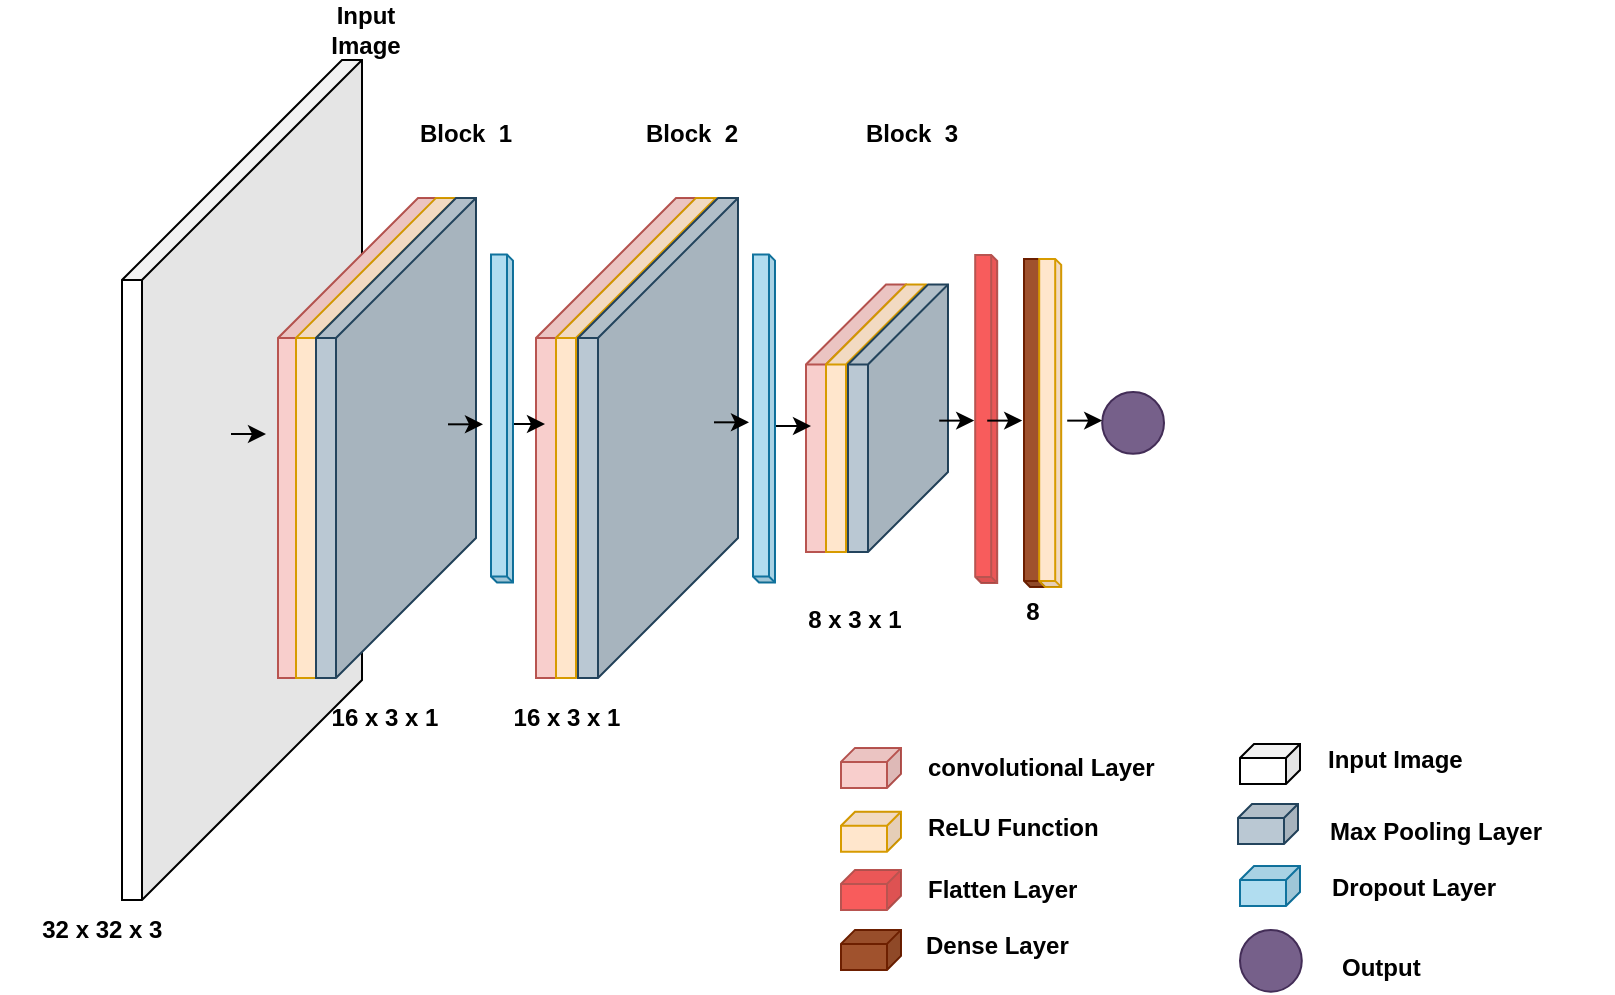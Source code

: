 <mxfile version="24.6.4" type="github">
  <diagram id="QJjx0-fPxzvcmYibJWj1" name="Page-1">
    <mxGraphModel dx="939" dy="528" grid="1" gridSize="10" guides="1" tooltips="1" connect="1" arrows="1" fold="1" page="1" pageScale="1" pageWidth="827" pageHeight="583" math="0" shadow="0">
      <root>
        <mxCell id="0" />
        <mxCell id="1" parent="0" />
        <mxCell id="4f-DMQIj-ya-iA7LCkDa-6" value="" style="shape=cube;whiteSpace=wrap;html=1;boundedLbl=1;backgroundOutline=1;darkOpacity=0.05;darkOpacity2=0.1;size=40;direction=east;flipH=1;fillColor=#f8cecc;strokeColor=#b85450;" parent="1" vertex="1">
          <mxGeometry x="413" y="190.25" width="50" height="133.75" as="geometry" />
        </mxCell>
        <mxCell id="4f-DMQIj-ya-iA7LCkDa-7" value="" style="shape=cube;whiteSpace=wrap;html=1;boundedLbl=1;backgroundOutline=1;darkOpacity=0.05;darkOpacity2=0.1;size=40;direction=east;flipH=1;fillColor=#FFE6CC;strokeColor=#D79B00;" parent="1" vertex="1">
          <mxGeometry x="423" y="190.25" width="50" height="133.75" as="geometry" />
        </mxCell>
        <mxCell id="4f-DMQIj-ya-iA7LCkDa-8" value="" style="shape=cube;whiteSpace=wrap;html=1;boundedLbl=1;backgroundOutline=1;darkOpacity=0.05;darkOpacity2=0.1;size=40;direction=east;flipH=1;fillColor=#BAC8D3;strokeColor=#23445D;" parent="1" vertex="1">
          <mxGeometry x="434" y="190.25" width="50" height="133.75" as="geometry" />
        </mxCell>
        <mxCell id="YldKbHWhAK-5OPnftdCy-6" value="&lt;b&gt;Block&amp;nbsp; 2&lt;/b&gt;" style="text;html=1;strokeColor=none;fillColor=none;align=center;verticalAlign=middle;whiteSpace=wrap;rounded=0;" parent="1" vertex="1">
          <mxGeometry x="324" y="100" width="64" height="30" as="geometry" />
        </mxCell>
        <mxCell id="umCkyWEuOe_UJV5ArLgN-17" value="" style="shape=cube;whiteSpace=wrap;html=1;boundedLbl=1;backgroundOutline=1;darkOpacity=0.05;darkOpacity2=0.1;size=70;direction=east;flipH=1;fillColor=#f8cecc;strokeColor=#b85450;" vertex="1" parent="1">
          <mxGeometry x="278" y="147" width="80" height="240" as="geometry" />
        </mxCell>
        <mxCell id="umCkyWEuOe_UJV5ArLgN-18" value="" style="shape=cube;whiteSpace=wrap;html=1;boundedLbl=1;backgroundOutline=1;darkOpacity=0.05;darkOpacity2=0.1;size=70;direction=east;flipH=1;fillColor=#ffe6cc;strokeColor=#d79b00;" vertex="1" parent="1">
          <mxGeometry x="288" y="146.94" width="80" height="240" as="geometry" />
        </mxCell>
        <mxCell id="umCkyWEuOe_UJV5ArLgN-19" value="" style="shape=cube;whiteSpace=wrap;html=1;boundedLbl=1;backgroundOutline=1;darkOpacity=0.05;darkOpacity2=0.1;size=70;direction=east;flipH=1;fillColor=#bac8d3;strokeColor=#23445d;" vertex="1" parent="1">
          <mxGeometry x="299" y="147" width="80" height="240" as="geometry" />
        </mxCell>
        <mxCell id="umCkyWEuOe_UJV5ArLgN-22" value="&lt;b&gt;16&lt;/b&gt; &lt;b&gt;x 3 x 1&lt;/b&gt;" style="text;html=1;strokeColor=none;fillColor=none;align=center;verticalAlign=middle;whiteSpace=wrap;rounded=0;" vertex="1" parent="1">
          <mxGeometry x="244" y="391.94" width="99" height="30" as="geometry" />
        </mxCell>
        <mxCell id="umCkyWEuOe_UJV5ArLgN-23" style="edgeStyle=orthogonalEdgeStyle;rounded=0;orthogonalLoop=1;jettySize=auto;html=1;exitX=0;exitY=0;exitDx=32.5;exitDy=0;exitPerimeter=0;" edge="1" parent="1">
          <mxGeometry relative="1" as="geometry">
            <mxPoint x="415.5" y="261" as="targetPoint" />
            <mxPoint x="398" y="261" as="sourcePoint" />
          </mxGeometry>
        </mxCell>
        <mxCell id="umCkyWEuOe_UJV5ArLgN-25" value="" style="shape=cube;whiteSpace=wrap;html=1;boundedLbl=1;backgroundOutline=1;darkOpacity=0.05;darkOpacity2=0.1;size=3;direction=east;flipH=1;rotation=90;fillColor=#b1ddf0;strokeColor=#10739e;" vertex="1" parent="1">
          <mxGeometry x="310" y="251.79" width="164" height="11" as="geometry" />
        </mxCell>
        <mxCell id="umCkyWEuOe_UJV5ArLgN-26" style="edgeStyle=orthogonalEdgeStyle;rounded=0;orthogonalLoop=1;jettySize=auto;html=1;exitX=0;exitY=0;exitDx=32.5;exitDy=0;exitPerimeter=0;" edge="1" parent="1">
          <mxGeometry relative="1" as="geometry">
            <mxPoint x="384.5" y="259.16" as="targetPoint" />
            <mxPoint x="367" y="259.16" as="sourcePoint" />
          </mxGeometry>
        </mxCell>
        <mxCell id="4f-DMQIj-ya-iA7LCkDa-1" value="" style="shape=cube;whiteSpace=wrap;html=1;boundedLbl=1;backgroundOutline=1;darkOpacity=0.05;darkOpacity2=0.1;size=110;direction=east;flipH=1;" parent="1" vertex="1">
          <mxGeometry x="71" y="78" width="120" height="420" as="geometry" />
        </mxCell>
        <mxCell id="4f-DMQIj-ya-iA7LCkDa-3" value="" style="shape=cube;whiteSpace=wrap;html=1;boundedLbl=1;backgroundOutline=1;darkOpacity=0.05;darkOpacity2=0.1;size=70;direction=east;flipH=1;fillColor=#f8cecc;strokeColor=#b85450;" parent="1" vertex="1">
          <mxGeometry x="149" y="147" width="80" height="240" as="geometry" />
        </mxCell>
        <mxCell id="4f-DMQIj-ya-iA7LCkDa-4" value="" style="shape=cube;whiteSpace=wrap;html=1;boundedLbl=1;backgroundOutline=1;darkOpacity=0.05;darkOpacity2=0.1;size=70;direction=east;flipH=1;fillColor=#ffe6cc;strokeColor=#d79b00;" parent="1" vertex="1">
          <mxGeometry x="158" y="146.94" width="80" height="240" as="geometry" />
        </mxCell>
        <mxCell id="4f-DMQIj-ya-iA7LCkDa-5" value="" style="shape=cube;whiteSpace=wrap;html=1;boundedLbl=1;backgroundOutline=1;darkOpacity=0.05;darkOpacity2=0.1;size=70;direction=east;flipH=1;fillColor=#bac8d3;strokeColor=#23445d;" parent="1" vertex="1">
          <mxGeometry x="168" y="147" width="80" height="240" as="geometry" />
        </mxCell>
        <mxCell id="4f-DMQIj-ya-iA7LCkDa-23" value="" style="shape=cube;whiteSpace=wrap;html=1;boundedLbl=1;backgroundOutline=1;darkOpacity=0.05;darkOpacity2=0.1;size=7;direction=east;flipH=1;fillColor=#ffe6cc;strokeColor=#d79b00;" parent="1" vertex="1">
          <mxGeometry x="430.5" y="453.88" width="30" height="20" as="geometry" />
        </mxCell>
        <mxCell id="4f-DMQIj-ya-iA7LCkDa-24" value="" style="shape=cube;whiteSpace=wrap;html=1;boundedLbl=1;backgroundOutline=1;darkOpacity=0.05;darkOpacity2=0.1;size=7;direction=east;flipH=1;fillColor=#f8cecc;strokeColor=#b85450;" parent="1" vertex="1">
          <mxGeometry x="430.5" y="421.94" width="30" height="20" as="geometry" />
        </mxCell>
        <mxCell id="4f-DMQIj-ya-iA7LCkDa-26" value="" style="shape=cube;whiteSpace=wrap;html=1;boundedLbl=1;backgroundOutline=1;darkOpacity=0.05;darkOpacity2=0.1;size=7;direction=east;flipH=1;fillColor=#F85C5C;strokeColor=#B85450;" parent="1" vertex="1">
          <mxGeometry x="430.5" y="482.94" width="30" height="20" as="geometry" />
        </mxCell>
        <mxCell id="4f-DMQIj-ya-iA7LCkDa-28" value="" style="shape=cube;whiteSpace=wrap;html=1;boundedLbl=1;backgroundOutline=1;darkOpacity=0.05;darkOpacity2=0.1;size=7;direction=east;flipH=1;fillColor=#a0522d;strokeColor=#6D1F00;fontColor=#ffffff;" parent="1" vertex="1">
          <mxGeometry x="430.5" y="512.94" width="30" height="20" as="geometry" />
        </mxCell>
        <mxCell id="4f-DMQIj-ya-iA7LCkDa-29" value="&lt;b&gt;Input Image&lt;/b&gt;" style="text;html=1;strokeColor=none;fillColor=none;align=center;verticalAlign=middle;whiteSpace=wrap;rounded=0;" parent="1" vertex="1">
          <mxGeometry x="173" y="48" width="40" height="30" as="geometry" />
        </mxCell>
        <mxCell id="4f-DMQIj-ya-iA7LCkDa-31" value="&lt;b&gt;Block&amp;nbsp; 1&lt;/b&gt;" style="text;html=1;strokeColor=none;fillColor=none;align=center;verticalAlign=middle;whiteSpace=wrap;rounded=0;" parent="1" vertex="1">
          <mxGeometry x="211" y="100" width="64" height="30" as="geometry" />
        </mxCell>
        <mxCell id="4f-DMQIj-ya-iA7LCkDa-38" value="&lt;b&gt;&amp;nbsp;32 x 32 x 3&lt;/b&gt;" style="text;html=1;strokeColor=none;fillColor=none;align=center;verticalAlign=middle;whiteSpace=wrap;rounded=0;" parent="1" vertex="1">
          <mxGeometry x="10" y="498" width="99" height="30" as="geometry" />
        </mxCell>
        <mxCell id="4f-DMQIj-ya-iA7LCkDa-39" value="&lt;b&gt;16&lt;/b&gt; &lt;b&gt;x 3 x 1&lt;/b&gt;" style="text;html=1;strokeColor=none;fillColor=none;align=center;verticalAlign=middle;whiteSpace=wrap;rounded=0;" parent="1" vertex="1">
          <mxGeometry x="153" y="391.94" width="99" height="30" as="geometry" />
        </mxCell>
        <mxCell id="4f-DMQIj-ya-iA7LCkDa-41" value="&lt;b&gt;8 x 3 x 1&lt;br&gt;&lt;/b&gt;" style="text;html=1;strokeColor=none;fillColor=none;align=center;verticalAlign=middle;whiteSpace=wrap;rounded=0;" parent="1" vertex="1">
          <mxGeometry x="388" y="343.31" width="99" height="30" as="geometry" />
        </mxCell>
        <mxCell id="4f-DMQIj-ya-iA7LCkDa-50" value="convolutional Layer" style="text;html=1;strokeColor=none;fillColor=none;align=left;verticalAlign=middle;whiteSpace=wrap;rounded=0;fontStyle=1" parent="1" vertex="1">
          <mxGeometry x="471.5" y="420" width="138" height="23.88" as="geometry" />
        </mxCell>
        <mxCell id="4f-DMQIj-ya-iA7LCkDa-51" value="ReLU Function " style="text;html=1;strokeColor=none;fillColor=none;align=left;verticalAlign=middle;whiteSpace=wrap;rounded=0;fontStyle=1" parent="1" vertex="1">
          <mxGeometry x="471.5" y="450" width="138" height="23.88" as="geometry" />
        </mxCell>
        <mxCell id="4f-DMQIj-ya-iA7LCkDa-52" value="Flatten Layer" style="text;html=1;strokeColor=none;fillColor=none;align=left;verticalAlign=middle;whiteSpace=wrap;rounded=0;fontStyle=1" parent="1" vertex="1">
          <mxGeometry x="471.5" y="481.06" width="138" height="23.88" as="geometry" />
        </mxCell>
        <mxCell id="4f-DMQIj-ya-iA7LCkDa-53" value="Dense Layer" style="text;html=1;strokeColor=none;fillColor=none;align=left;verticalAlign=middle;whiteSpace=wrap;rounded=0;fontStyle=1" parent="1" vertex="1">
          <mxGeometry x="470.5" y="509.06" width="138" height="23.88" as="geometry" />
        </mxCell>
        <mxCell id="YldKbHWhAK-5OPnftdCy-8" value="" style="shape=cube;whiteSpace=wrap;html=1;boundedLbl=1;backgroundOutline=1;darkOpacity=0.05;darkOpacity2=0.1;size=3;direction=east;flipH=1;fillColor=#F85C5C;strokeColor=#b85450;rotation=90;" parent="1" vertex="1">
          <mxGeometry x="421.1" y="251.94" width="164" height="11" as="geometry" />
        </mxCell>
        <mxCell id="YldKbHWhAK-5OPnftdCy-18" style="edgeStyle=orthogonalEdgeStyle;rounded=0;orthogonalLoop=1;jettySize=auto;html=1;exitX=0.5;exitY=1;exitDx=0;exitDy=0;" parent="1" edge="1">
          <mxGeometry relative="1" as="geometry">
            <mxPoint x="504.6" y="373.31" as="sourcePoint" />
            <mxPoint x="504.6" y="373.31" as="targetPoint" />
          </mxGeometry>
        </mxCell>
        <mxCell id="YldKbHWhAK-5OPnftdCy-21" value="&lt;div&gt;&lt;b&gt;8&lt;/b&gt;&lt;/div&gt;&lt;div&gt;&lt;b&gt;&lt;br&gt;&lt;/b&gt;&lt;/div&gt;" style="text;html=1;strokeColor=none;fillColor=none;align=center;verticalAlign=middle;whiteSpace=wrap;rounded=0;" parent="1" vertex="1">
          <mxGeometry x="493.6" y="304.31" width="61" height="10" as="geometry" />
        </mxCell>
        <mxCell id="YldKbHWhAK-5OPnftdCy-38" style="edgeStyle=orthogonalEdgeStyle;rounded=0;orthogonalLoop=1;jettySize=auto;html=1;exitX=0;exitY=0;exitDx=32.5;exitDy=0;exitPerimeter=0;" parent="1" edge="1">
          <mxGeometry relative="1" as="geometry">
            <mxPoint x="521.1" y="258.31" as="targetPoint" />
            <mxPoint x="503.6" y="258.31" as="sourcePoint" />
          </mxGeometry>
        </mxCell>
        <mxCell id="YldKbHWhAK-5OPnftdCy-39" style="edgeStyle=orthogonalEdgeStyle;rounded=0;orthogonalLoop=1;jettySize=auto;html=1;exitX=0;exitY=0;exitDx=32.5;exitDy=0;exitPerimeter=0;" parent="1" edge="1">
          <mxGeometry relative="1" as="geometry">
            <mxPoint x="497.1" y="258.31" as="targetPoint" />
            <mxPoint x="479.6" y="258.31" as="sourcePoint" />
          </mxGeometry>
        </mxCell>
        <mxCell id="YldKbHWhAK-5OPnftdCy-42" style="edgeStyle=orthogonalEdgeStyle;rounded=0;orthogonalLoop=1;jettySize=auto;html=1;exitX=0;exitY=0;exitDx=32.5;exitDy=0;exitPerimeter=0;" parent="1" edge="1">
          <mxGeometry relative="1" as="geometry">
            <mxPoint x="282.5" y="260" as="targetPoint" />
            <mxPoint x="265" y="260" as="sourcePoint" />
          </mxGeometry>
        </mxCell>
        <mxCell id="YldKbHWhAK-5OPnftdCy-44" value="" style="ellipse;whiteSpace=wrap;html=1;aspect=fixed;fillColor=#76608a;strokeColor=#432D57;fontColor=#ffffff;" parent="1" vertex="1">
          <mxGeometry x="561.1" y="243.99" width="30.9" height="30.9" as="geometry" />
        </mxCell>
        <mxCell id="YldKbHWhAK-5OPnftdCy-45" style="edgeStyle=orthogonalEdgeStyle;rounded=0;orthogonalLoop=1;jettySize=auto;html=1;exitX=0;exitY=0;exitDx=32.5;exitDy=0;exitPerimeter=0;" parent="1" edge="1">
          <mxGeometry relative="1" as="geometry">
            <mxPoint x="143" y="265" as="targetPoint" />
            <mxPoint x="125.5" y="265" as="sourcePoint" />
          </mxGeometry>
        </mxCell>
        <mxCell id="YldKbHWhAK-5OPnftdCy-47" value="" style="shape=cube;whiteSpace=wrap;html=1;boundedLbl=1;backgroundOutline=1;darkOpacity=0.05;darkOpacity2=0.1;size=7;direction=east;flipH=1;" parent="1" vertex="1">
          <mxGeometry x="630" y="420" width="30" height="20" as="geometry" />
        </mxCell>
        <mxCell id="YldKbHWhAK-5OPnftdCy-48" value="Input Image" style="text;html=1;strokeColor=none;fillColor=none;align=left;verticalAlign=middle;whiteSpace=wrap;rounded=0;fontStyle=1" parent="1" vertex="1">
          <mxGeometry x="671.84" y="416.12" width="138" height="23.88" as="geometry" />
        </mxCell>
        <mxCell id="YldKbHWhAK-5OPnftdCy-49" value="Output" style="text;html=1;strokeColor=none;fillColor=none;align=left;verticalAlign=middle;whiteSpace=wrap;rounded=0;fontStyle=1" parent="1" vertex="1">
          <mxGeometry x="678.5" y="520" width="138" height="23.88" as="geometry" />
        </mxCell>
        <mxCell id="YldKbHWhAK-5OPnftdCy-50" value="" style="shape=cube;whiteSpace=wrap;html=1;boundedLbl=1;backgroundOutline=1;darkOpacity=0.05;darkOpacity2=0.1;size=7;direction=east;flipH=1;fillColor=#BAC8D3;strokeColor=#23445D;" parent="1" vertex="1">
          <mxGeometry x="629" y="450" width="30" height="20" as="geometry" />
        </mxCell>
        <mxCell id="YldKbHWhAK-5OPnftdCy-51" value="Max Pooling Layer" style="text;html=1;strokeColor=none;fillColor=none;align=left;verticalAlign=middle;whiteSpace=wrap;rounded=0;fontStyle=1" parent="1" vertex="1">
          <mxGeometry x="672.92" y="451.94" width="138" height="23.88" as="geometry" />
        </mxCell>
        <mxCell id="umCkyWEuOe_UJV5ArLgN-1" value="" style="ellipse;whiteSpace=wrap;html=1;aspect=fixed;fillColor=#76608a;strokeColor=#432D57;fontColor=#ffffff;" vertex="1" parent="1">
          <mxGeometry x="630" y="512.94" width="30.9" height="30.9" as="geometry" />
        </mxCell>
        <mxCell id="umCkyWEuOe_UJV5ArLgN-6" value="" style="shape=cube;whiteSpace=wrap;html=1;boundedLbl=1;backgroundOutline=1;darkOpacity=0.05;darkOpacity2=0.1;size=3;direction=east;flipH=1;rotation=90;fillColor=#b1ddf0;strokeColor=#10739e;" vertex="1" parent="1">
          <mxGeometry x="179" y="251.79" width="164" height="11" as="geometry" />
        </mxCell>
        <mxCell id="umCkyWEuOe_UJV5ArLgN-7" value="" style="shape=cube;whiteSpace=wrap;html=1;boundedLbl=1;backgroundOutline=1;darkOpacity=0.05;darkOpacity2=0.1;size=7;direction=east;flipH=1;fillColor=#b1ddf0;strokeColor=#10739e;" vertex="1" parent="1">
          <mxGeometry x="630" y="481" width="30" height="20" as="geometry" />
        </mxCell>
        <mxCell id="umCkyWEuOe_UJV5ArLgN-8" value="Dropout Layer" style="text;html=1;strokeColor=none;fillColor=none;align=left;verticalAlign=middle;whiteSpace=wrap;rounded=0;fontStyle=1" vertex="1" parent="1">
          <mxGeometry x="673.92" y="479.94" width="138" height="23.88" as="geometry" />
        </mxCell>
        <mxCell id="umCkyWEuOe_UJV5ArLgN-9" style="edgeStyle=orthogonalEdgeStyle;rounded=0;orthogonalLoop=1;jettySize=auto;html=1;exitX=0;exitY=0;exitDx=32.5;exitDy=0;exitPerimeter=0;" edge="1" parent="1">
          <mxGeometry relative="1" as="geometry">
            <mxPoint x="251.5" y="260.16" as="targetPoint" />
            <mxPoint x="234" y="260.16" as="sourcePoint" />
          </mxGeometry>
        </mxCell>
        <mxCell id="umCkyWEuOe_UJV5ArLgN-27" value="&lt;b&gt;Block&amp;nbsp; 3&lt;br&gt;&lt;/b&gt;" style="text;html=1;strokeColor=none;fillColor=none;align=center;verticalAlign=middle;whiteSpace=wrap;rounded=0;" vertex="1" parent="1">
          <mxGeometry x="434" y="100" width="64" height="30" as="geometry" />
        </mxCell>
        <mxCell id="umCkyWEuOe_UJV5ArLgN-31" value="" style="shape=cube;whiteSpace=wrap;html=1;boundedLbl=1;backgroundOutline=1;darkOpacity=0.05;darkOpacity2=0.1;size=3;direction=east;flipH=1;fillColor=#A0522D;strokeColor=#6D1F00;rotation=90;" vertex="1" parent="1">
          <mxGeometry x="445.5" y="253.94" width="164" height="11" as="geometry" />
        </mxCell>
        <mxCell id="umCkyWEuOe_UJV5ArLgN-32" value="" style="shape=cube;whiteSpace=wrap;html=1;boundedLbl=1;backgroundOutline=1;darkOpacity=0.05;darkOpacity2=0.1;size=3;direction=east;flipH=1;fillColor=#FFE6CC;strokeColor=#D79B00;rotation=90;" vertex="1" parent="1">
          <mxGeometry x="453.1" y="253.94" width="164" height="11" as="geometry" />
        </mxCell>
        <mxCell id="umCkyWEuOe_UJV5ArLgN-34" style="edgeStyle=orthogonalEdgeStyle;rounded=0;orthogonalLoop=1;jettySize=auto;html=1;exitX=0;exitY=0;exitDx=32.5;exitDy=0;exitPerimeter=0;" edge="1" parent="1">
          <mxGeometry relative="1" as="geometry">
            <mxPoint x="561.1" y="258.31" as="targetPoint" />
            <mxPoint x="543.6" y="258.31" as="sourcePoint" />
          </mxGeometry>
        </mxCell>
        <mxCell id="umCkyWEuOe_UJV5ArLgN-35" value="&lt;b&gt;8 &lt;/b&gt;" style="text;html=1;align=center;verticalAlign=middle;resizable=0;points=[];autosize=1;strokeColor=none;fillColor=none;" vertex="1" parent="1">
          <mxGeometry x="511" y="339" width="30" height="30" as="geometry" />
        </mxCell>
      </root>
    </mxGraphModel>
  </diagram>
</mxfile>
